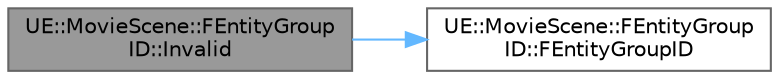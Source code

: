 digraph "UE::MovieScene::FEntityGroupID::Invalid"
{
 // INTERACTIVE_SVG=YES
 // LATEX_PDF_SIZE
  bgcolor="transparent";
  edge [fontname=Helvetica,fontsize=10,labelfontname=Helvetica,labelfontsize=10];
  node [fontname=Helvetica,fontsize=10,shape=box,height=0.2,width=0.4];
  rankdir="LR";
  Node1 [id="Node000001",label="UE::MovieScene::FEntityGroup\lID::Invalid",height=0.2,width=0.4,color="gray40", fillcolor="grey60", style="filled", fontcolor="black",tooltip=" "];
  Node1 -> Node2 [id="edge1_Node000001_Node000002",color="steelblue1",style="solid",tooltip=" "];
  Node2 [id="Node000002",label="UE::MovieScene::FEntityGroup\lID::FEntityGroupID",height=0.2,width=0.4,color="grey40", fillcolor="white", style="filled",URL="$df/dfb/structUE_1_1MovieScene_1_1FEntityGroupID.html#a64dbcf671d4288746b32b36adf5f4c77",tooltip=" "];
}
